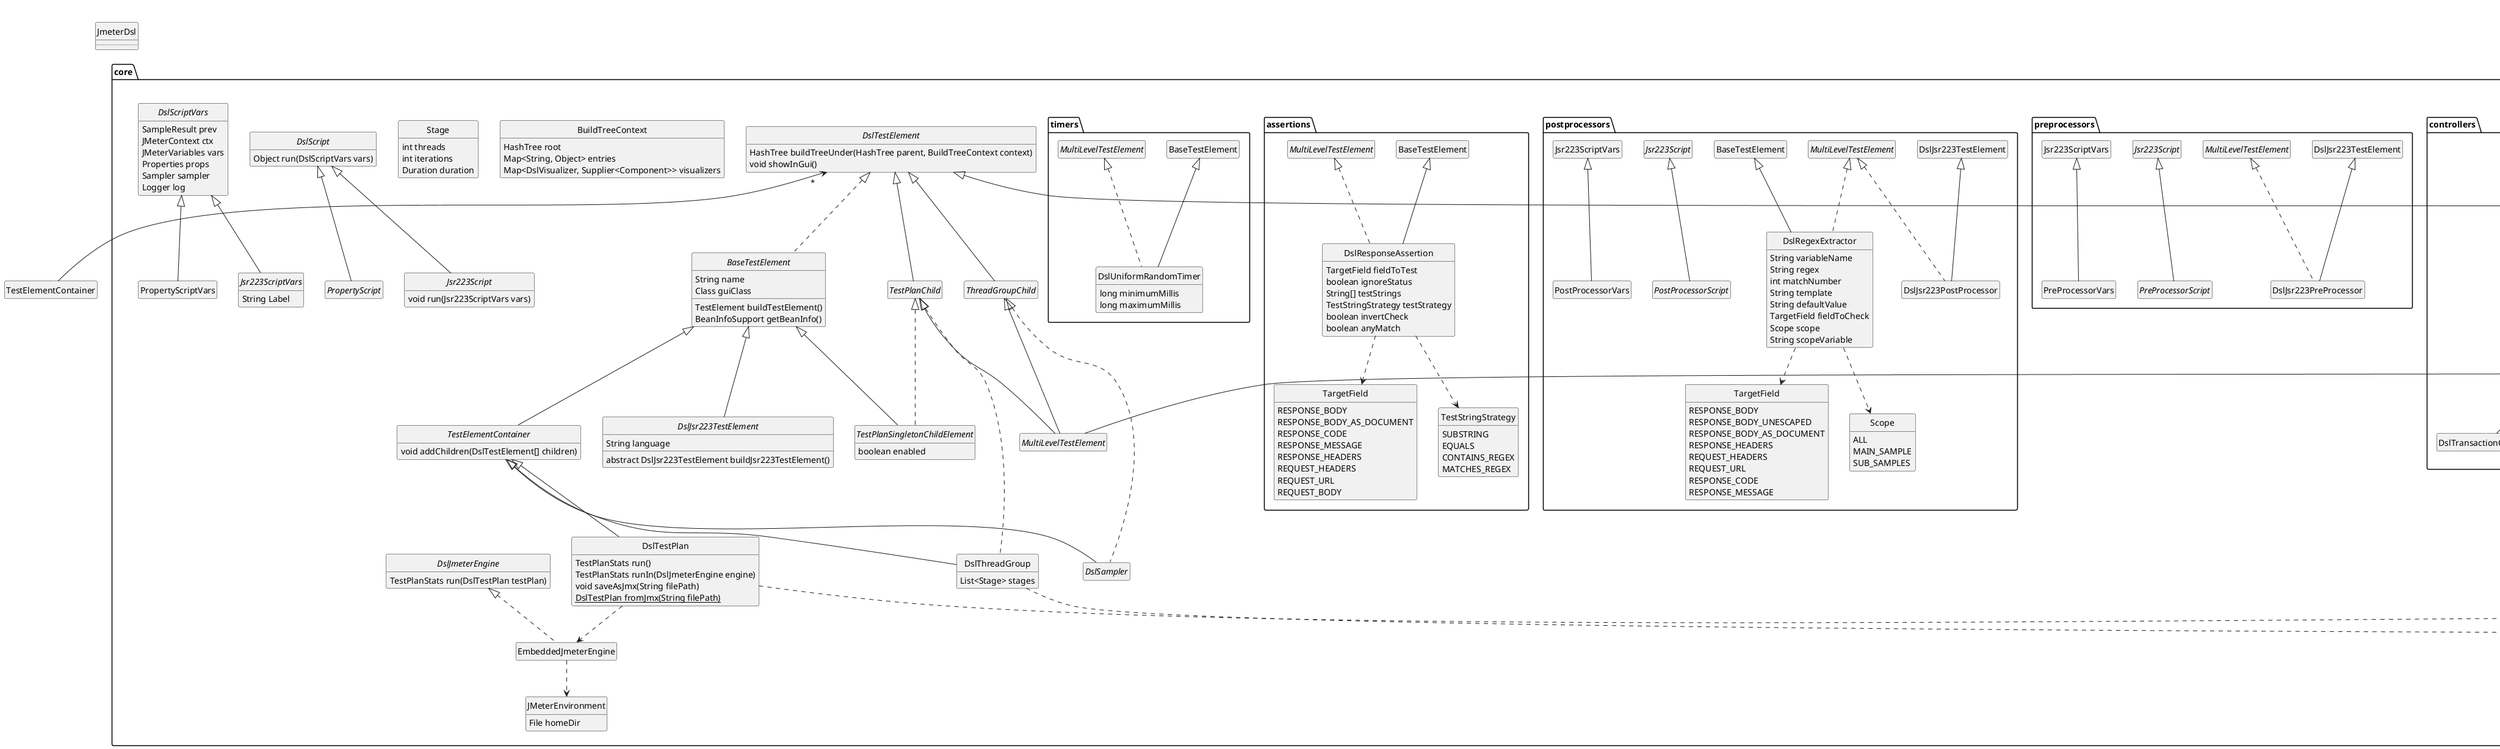 @startuml

skinparam monochrome true
hide empty members
hide circle

class JmeterDsl {
  ..
}

package core {

  interface DslTestElement {
    HashTree buildTreeUnder(HashTree parent, BuildTreeContext context)
    void showInGui()
  }

  class BuildTreeContext {
    HashTree root
    Map<String, Object> entries
    Map<DslVisualizer, Supplier<Component>> visualizers
  }

  abstract class BaseTestElement implements DslTestElement {
    String name
    Class guiClass
    TestElement buildTestElement()
    BeanInfoSupport getBeanInfo()
  }

  abstract class TestElementContainer extends BaseTestElement {
    void addChildren(DslTestElement[] children)
  }

  abstract class TestPlanSingletonChildElement extends BaseTestElement implements TestPlanChild {
    boolean enabled
  }

  class DslTestPlan extends TestElementContainer {
    TestPlanStats run()
    TestPlanStats runIn(DslJmeterEngine engine)
    void saveAsJmx(String filePath)
    {static} DslTestPlan fromJmx(String filePath)
  }

  interface TestPlanChild extends DslTestElement

  interface DslJmeterEngine {
    TestPlanStats run(DslTestPlan testPlan)
  }

  class EmbeddedJmeterEngine implements DslJmeterEngine

  class JMeterEnvironment {
    File homeDir
  }

  EmbeddedJmeterEngine ..> JMeterEnvironment

  class DslThreadGroup extends TestElementContainer implements TestPlanChild {
    List<Stage> stages
  }

  class Stage {
      int threads
      int iterations
      Duration duration
  }

  interface ThreadGroupChild extends DslTestElement

  abstract class DslSampler extends TestElementContainer implements ThreadGroupChild

  interface SamplerChild extends DslTestElement

  interface MultiLevelTestElement extends TestPlanChild, ThreadGroupChild, SamplerChild

  abstract class DslJsr223TestElement extends BaseTestElement {
    String language
    abstract DslJsr223TestElement buildJsr223TestElement()
  }

  class DslScriptBuilder {
    int scriptId
    DslScript script
    Class varsClass
    Map<String, String> varsNameMapping
    String scriptString
    String build()
    String buildAsProperty()
  }

  interface DslScript {
    Object run(DslScriptVars vars)
  }

  abstract class DslScriptVars {
    SampleResult prev
    JMeterContext ctx
    JMeterVariables vars
    Properties props
    Sampler sampler
    Logger log
  }

  class PropertyScriptBuilder extends DslScriptBuilder

  interface PropertyScript extends DslScript

  class PropertyScriptVars extends DslScriptVars

  interface Jsr223Script extends DslScript {
    void run(Jsr223ScriptVars vars)
  }

  abstract class Jsr223ScriptVars extends DslScriptVars {
    String Label
  }

  package threadgroups {

    class RpsThreadGroup extends TestElementContainer implements TestPlanChild {
      List<TimerSchedule> schedules
      EventType counting
      int initThreads
      int maxThreads
      double spareThreads
    }

    class TimerSchedule {
      double fromRps
      double toRps
      Duration duration
    }

    enum EventType {
      REQUESTS
      ITERATIONS
    }

  }

  package configs {

    class DslCsvDataSet extends BaseTestElement implements MultiLevelTestElement {
      String file
      String delimiter
      String encoding
      String[] variableNames
      boolean ignoreFirstLine
      boolean stopThread
      Sharing shareMode
    }

    enum Sharing {
      ALL_THREADS
      THREAD_GROUP
      THREAD
    }

    DslCsvDataSet ..> Sharing

  }

  package controllers {

    abstract class DslController extends TestElementContainer implements ThreadGroupChild

    class DslTransactionController extends DslController

    class PercentController extends DslController {
      float percent
    }

    class DslIfController extends DslController

    class DslWhileController extends DslController

    DslIfController --> PropertyScriptBuilder
    DslWhileController --> PropertyScriptBuilder

  }

  package preprocessors {

    class DslJsr223PreProcessor extends DslJsr223TestElement implements MultiLevelTestElement

    interface PreProcessorScript extends Jsr223Script

    class PreProcessorVars extends Jsr223ScriptVars

  }

  package postprocessors {

    class DslJsr223PostProcessor extends DslJsr223TestElement implements MultiLevelTestElement

    interface PostProcessorScript extends Jsr223Script

    class PostProcessorVars extends Jsr223ScriptVars

    class DslRegexExtractor extends BaseTestElement implements MultiLevelTestElement {
      String variableName
      String regex
      int matchNumber
      String template
      String defaultValue
      TargetField fieldToCheck
      Scope scope
      String scopeVariable
    }

    enum TargetField {
      RESPONSE_BODY
      RESPONSE_BODY_UNESCAPED
      RESPONSE_BODY_AS_DOCUMENT
      RESPONSE_HEADERS
      REQUEST_HEADERS
      REQUEST_URL
      RESPONSE_CODE
      RESPONSE_MESSAGE
    }

    enum Scope {
      ALL
      MAIN_SAMPLE
      SUB_SAMPLES
    }

    DslRegexExtractor ..> TargetField
    DslRegexExtractor ..> Scope

  }

  package assertions {
    class DslResponseAssertion extends BaseTestElement  implements MultiLevelTestElement {
      TargetField fieldToTest
      boolean ignoreStatus
      String[] testStrings
      TestStringStrategy testStrategy
      boolean invertCheck
      boolean anyMatch
    }

    enum TargetField {
      RESPONSE_BODY
      RESPONSE_BODY_AS_DOCUMENT
      RESPONSE_CODE
      RESPONSE_MESSAGE
      RESPONSE_HEADERS
      REQUEST_HEADERS
      REQUEST_URL
      REQUEST_BODY
    }

    enum TestStringStrategy {
      SUBSTRING
      EQUALS
      CONTAINS_REGEX
      MATCHES_REGEX
    }

    DslResponseAssertion ..> TargetField
    DslResponseAssertion ..> TestStringStrategy

  }
  
  package timers {

    class DslUniformRandomTimer extends BaseTestElement implements MultiLevelTestElement {
      long minimumMillis
      long maximumMillis
    }

  }

  package listeners {

    class JtlWriter extends BaseTestElement implements MultiLevelTestElement {
      String jtlFilePath
    }

    class ResponseFileSaver extends BaseTestElement implements MultiLevelTestElement {
      String fileNamePrefix
    }

    class HtmlReporter extends BaseTestElement implements MultiLevelTestElement {
      File reportDirectory
    }

    abstract class DslBackendListener extends BaseTestElement implements MultiLevelTestElement {
      String url
      Class listenerClass
      int queueSize
      Arguments buildListenerArguments()
    }

    class InfluxDbBackendListener extends DslBackendListener {
      String token
      String title
    }

    class DslViewResultsTree extends DslVisualizer {
      int resultsLimit
    }

    abstract class DslVisualizer extends BaseTestElement implements MultiLevelTestElement

  }

}

package http {

  class DslHttpSampler extends DslSampler {
    String url
    HttpMethod method
    String body
  }

  class HttpHeaders extends BaseTestElement implements MultiLevelTestElement {
    Map<String, String> headers
  }

  class DslCacheManager extends TestPlanSingletonChildElement

  class DslCookieManager extends TestPlanSingletonChildElement

}

package java {
  class DslJsr223Sampler extends DslJsr223TestElement implements ThreadGroupChild
}

JmeterDsl -[hidden]- core
TestElementContainer -up-> "*" DslTestElement
DslTestPlan ..> TestPlanChild
DslThreadGroup ..> ThreadGroupChild
DslTestPlan ..> EmbeddedJmeterEngine
DslJsr223TestElement --> DslScriptBuilder
DslSampler ..> SamplerChild
DslJsr223Sampler ..> SamplerChild
DslHttpSampler --> HttpHeaders

@enduml